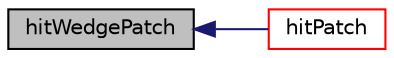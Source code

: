 digraph "hitWedgePatch"
{
  bgcolor="transparent";
  edge [fontname="Helvetica",fontsize="10",labelfontname="Helvetica",labelfontsize="10"];
  node [fontname="Helvetica",fontsize="10",shape=record];
  rankdir="LR";
  Node2842 [label="hitWedgePatch",height=0.2,width=0.4,color="black", fillcolor="grey75", style="filled", fontcolor="black"];
  Node2842 -> Node2843 [dir="back",color="midnightblue",fontsize="10",style="solid",fontname="Helvetica"];
  Node2843 [label="hitPatch",height=0.2,width=0.4,color="red",URL="$a24721.html#a986caa1de5299cc903e83a66a8d25b94",tooltip="Overridable function to handle the particle hitting a. "];
}
